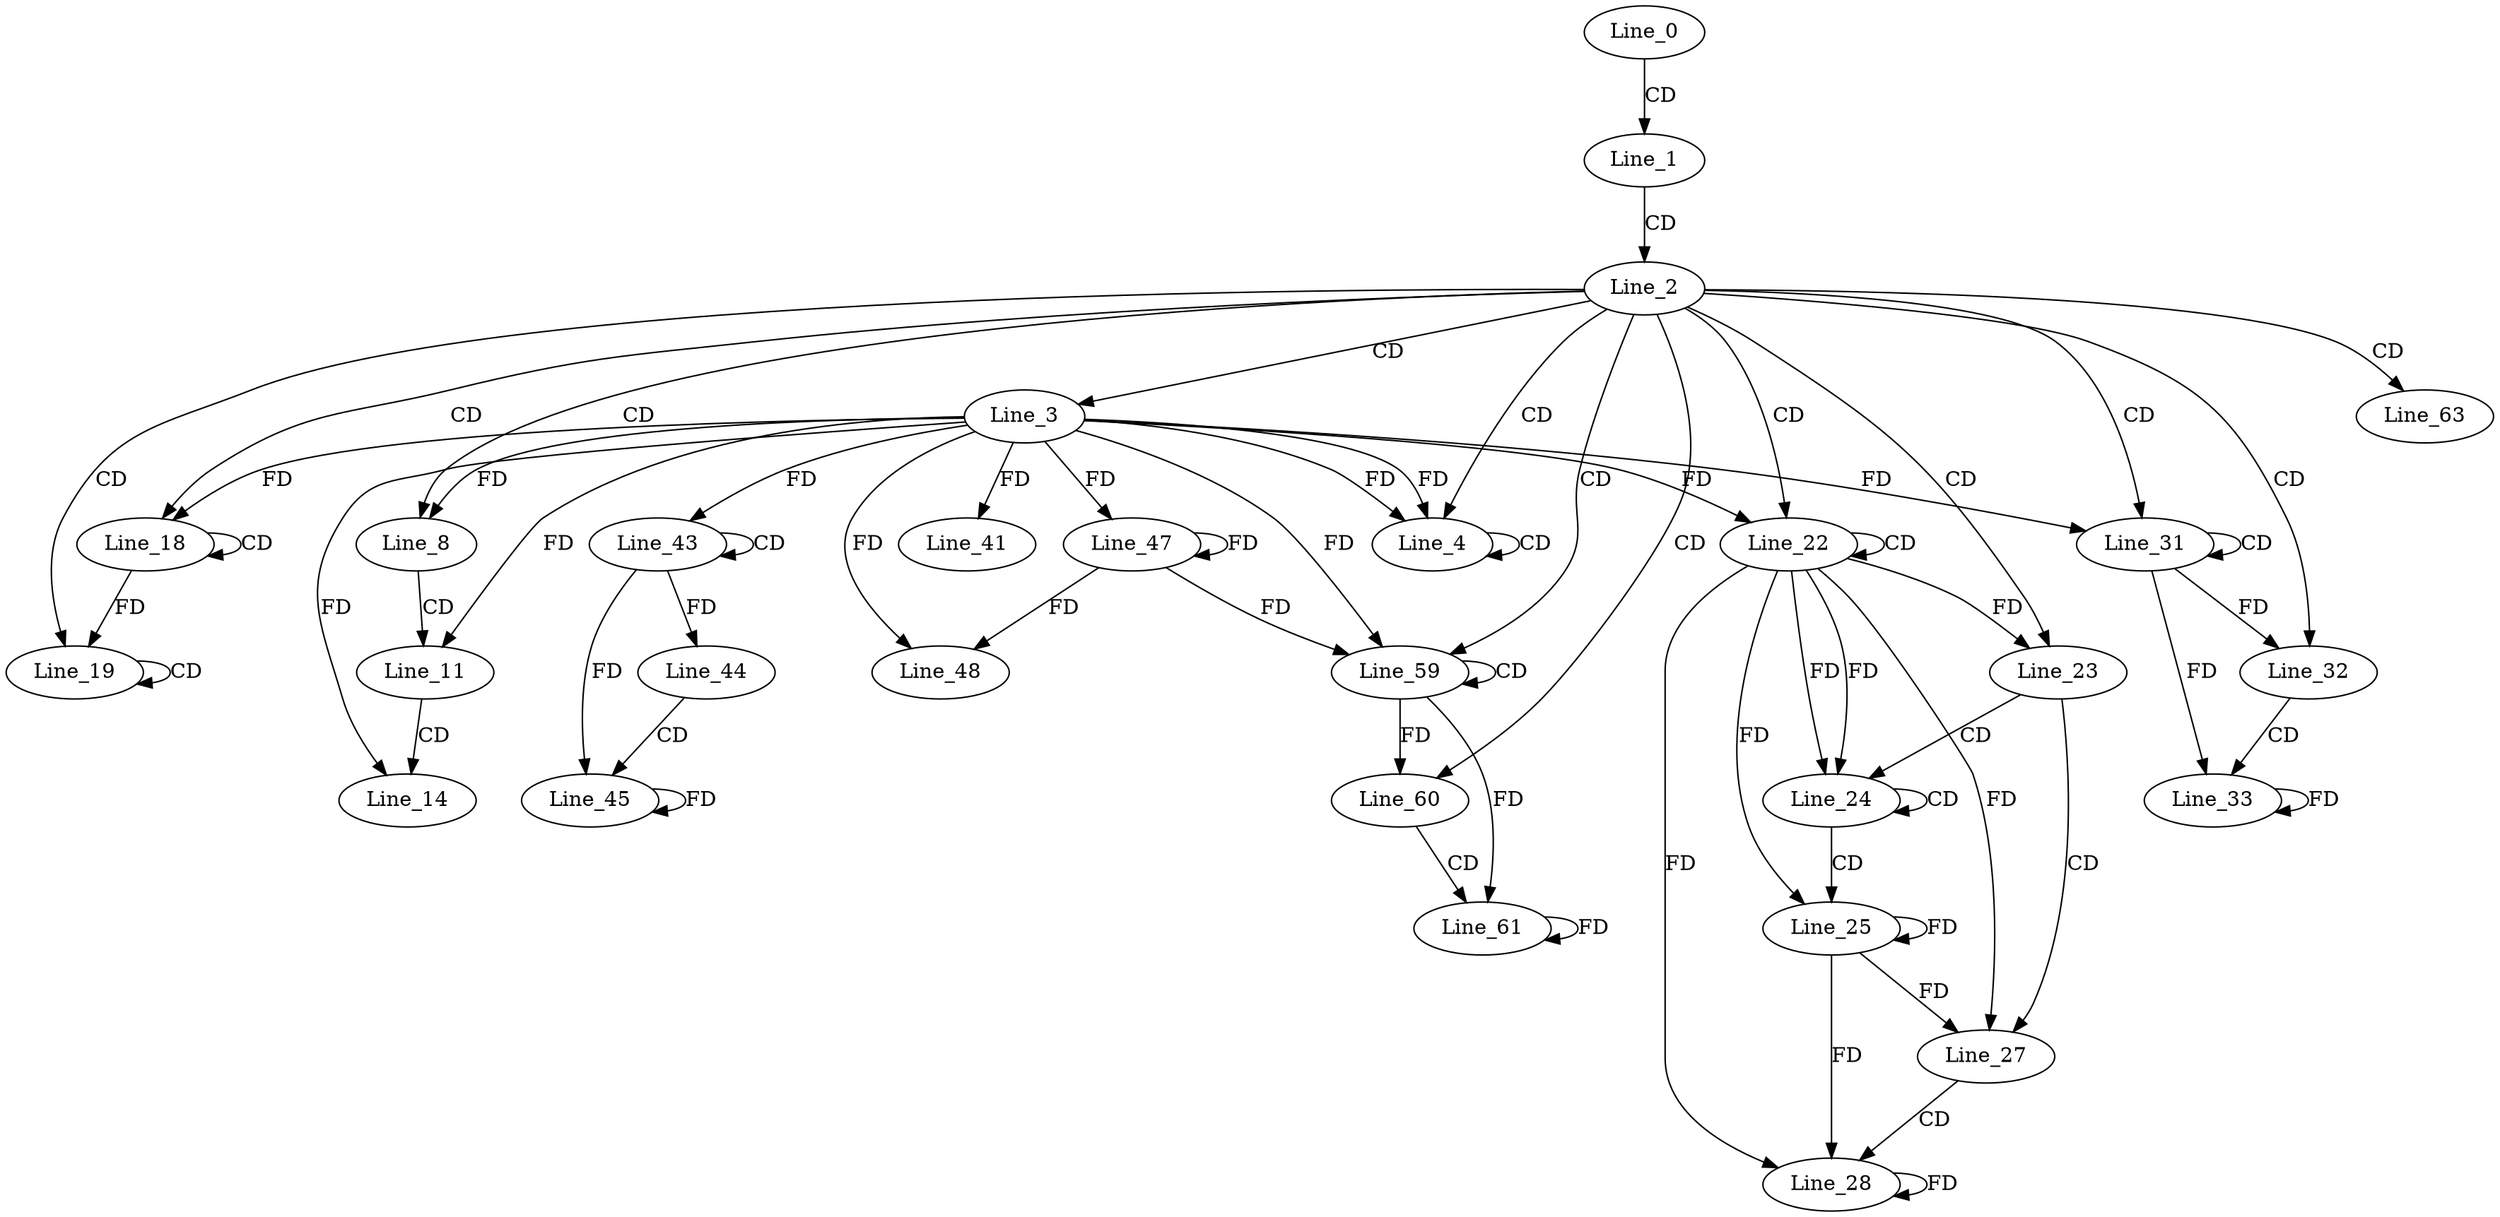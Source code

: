 digraph G {
  Line_0;
  Line_1;
  Line_2;
  Line_3;
  Line_4;
  Line_4;
  Line_8;
  Line_8;
  Line_11;
  Line_11;
  Line_14;
  Line_14;
  Line_18;
  Line_18;
  Line_19;
  Line_19;
  Line_19;
  Line_22;
  Line_22;
  Line_23;
  Line_24;
  Line_24;
  Line_25;
  Line_25;
  Line_27;
  Line_27;
  Line_28;
  Line_31;
  Line_31;
  Line_32;
  Line_33;
  Line_41;
  Line_43;
  Line_43;
  Line_44;
  Line_44;
  Line_45;
  Line_47;
  Line_48;
  Line_59;
  Line_59;
  Line_60;
  Line_61;
  Line_63;
  Line_0 -> Line_1 [ label="CD" ];
  Line_1 -> Line_2 [ label="CD" ];
  Line_2 -> Line_3 [ label="CD" ];
  Line_2 -> Line_4 [ label="CD" ];
  Line_3 -> Line_4 [ label="FD" ];
  Line_4 -> Line_4 [ label="CD" ];
  Line_3 -> Line_4 [ label="FD" ];
  Line_2 -> Line_8 [ label="CD" ];
  Line_3 -> Line_8 [ label="FD" ];
  Line_8 -> Line_11 [ label="CD" ];
  Line_3 -> Line_11 [ label="FD" ];
  Line_11 -> Line_14 [ label="CD" ];
  Line_3 -> Line_14 [ label="FD" ];
  Line_2 -> Line_18 [ label="CD" ];
  Line_18 -> Line_18 [ label="CD" ];
  Line_3 -> Line_18 [ label="FD" ];
  Line_2 -> Line_19 [ label="CD" ];
  Line_19 -> Line_19 [ label="CD" ];
  Line_18 -> Line_19 [ label="FD" ];
  Line_2 -> Line_22 [ label="CD" ];
  Line_22 -> Line_22 [ label="CD" ];
  Line_3 -> Line_22 [ label="FD" ];
  Line_2 -> Line_23 [ label="CD" ];
  Line_22 -> Line_23 [ label="FD" ];
  Line_23 -> Line_24 [ label="CD" ];
  Line_22 -> Line_24 [ label="FD" ];
  Line_24 -> Line_24 [ label="CD" ];
  Line_22 -> Line_24 [ label="FD" ];
  Line_24 -> Line_25 [ label="CD" ];
  Line_22 -> Line_25 [ label="FD" ];
  Line_25 -> Line_25 [ label="FD" ];
  Line_23 -> Line_27 [ label="CD" ];
  Line_22 -> Line_27 [ label="FD" ];
  Line_25 -> Line_27 [ label="FD" ];
  Line_27 -> Line_28 [ label="CD" ];
  Line_22 -> Line_28 [ label="FD" ];
  Line_25 -> Line_28 [ label="FD" ];
  Line_28 -> Line_28 [ label="FD" ];
  Line_2 -> Line_31 [ label="CD" ];
  Line_31 -> Line_31 [ label="CD" ];
  Line_3 -> Line_31 [ label="FD" ];
  Line_2 -> Line_32 [ label="CD" ];
  Line_31 -> Line_32 [ label="FD" ];
  Line_32 -> Line_33 [ label="CD" ];
  Line_31 -> Line_33 [ label="FD" ];
  Line_33 -> Line_33 [ label="FD" ];
  Line_3 -> Line_41 [ label="FD" ];
  Line_43 -> Line_43 [ label="CD" ];
  Line_3 -> Line_43 [ label="FD" ];
  Line_43 -> Line_44 [ label="FD" ];
  Line_44 -> Line_45 [ label="CD" ];
  Line_43 -> Line_45 [ label="FD" ];
  Line_45 -> Line_45 [ label="FD" ];
  Line_3 -> Line_47 [ label="FD" ];
  Line_47 -> Line_47 [ label="FD" ];
  Line_3 -> Line_48 [ label="FD" ];
  Line_47 -> Line_48 [ label="FD" ];
  Line_2 -> Line_59 [ label="CD" ];
  Line_59 -> Line_59 [ label="CD" ];
  Line_3 -> Line_59 [ label="FD" ];
  Line_47 -> Line_59 [ label="FD" ];
  Line_2 -> Line_60 [ label="CD" ];
  Line_59 -> Line_60 [ label="FD" ];
  Line_60 -> Line_61 [ label="CD" ];
  Line_59 -> Line_61 [ label="FD" ];
  Line_61 -> Line_61 [ label="FD" ];
  Line_2 -> Line_63 [ label="CD" ];
}
